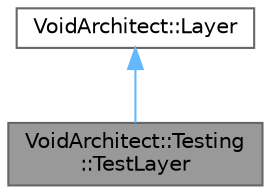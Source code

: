 digraph "VoidArchitect::Testing::TestLayer"
{
 // LATEX_PDF_SIZE
  bgcolor="transparent";
  edge [fontname=Helvetica,fontsize=10,labelfontname=Helvetica,labelfontsize=10];
  node [fontname=Helvetica,fontsize=10,shape=box,height=0.2,width=0.4];
  Node1 [id="Node000001",label="VoidArchitect::Testing\l::TestLayer",height=0.2,width=0.4,color="gray40", fillcolor="grey60", style="filled", fontcolor="black",tooltip="Layer that executes the test suite."];
  Node2 -> Node1 [id="edge1_Node000001_Node000002",dir="back",color="steelblue1",style="solid",tooltip=" "];
  Node2 [id="Node000002",label="VoidArchitect::Layer",height=0.2,width=0.4,color="gray40", fillcolor="white", style="filled",URL="$class_void_architect_1_1_layer.html",tooltip=" "];
}
